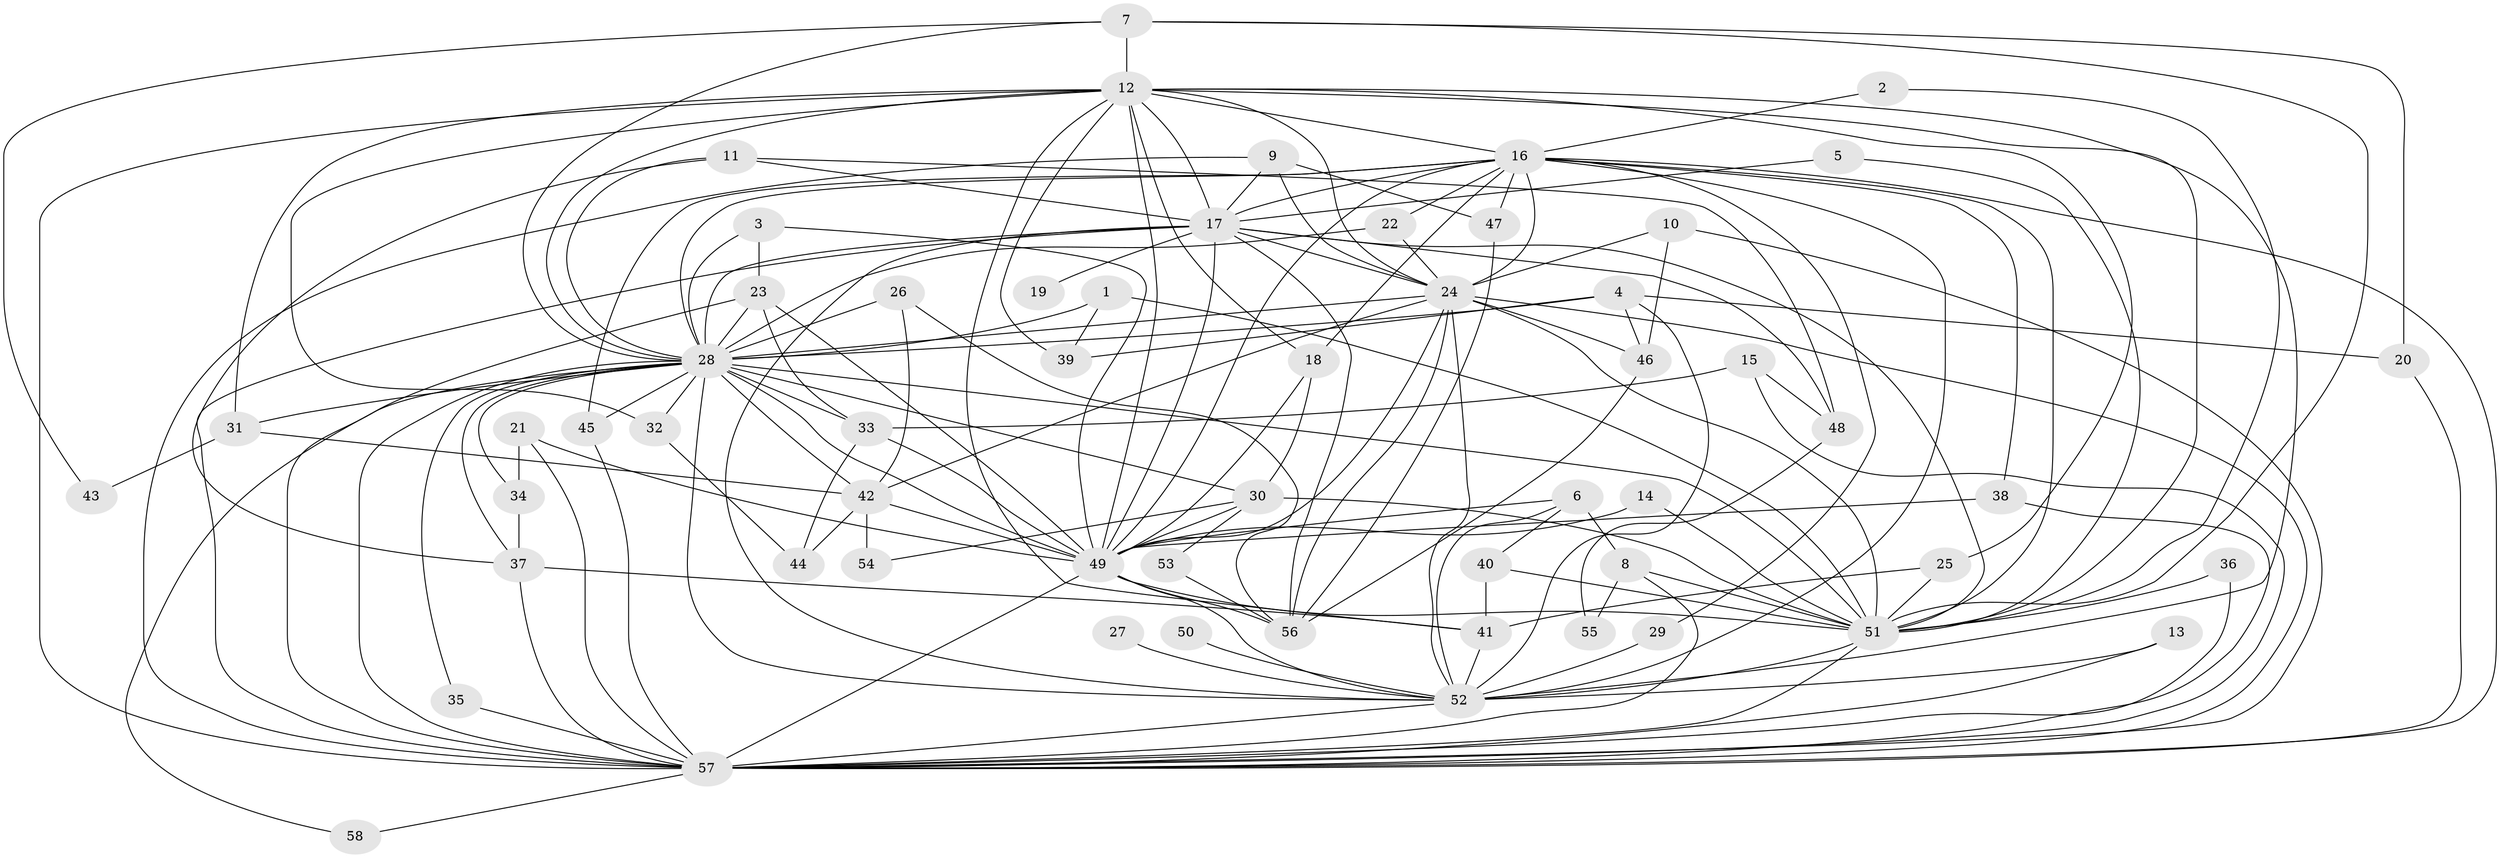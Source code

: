 // original degree distribution, {30: 0.008620689655172414, 22: 0.008620689655172414, 24: 0.017241379310344827, 29: 0.008620689655172414, 21: 0.008620689655172414, 18: 0.017241379310344827, 17: 0.008620689655172414, 20: 0.008620689655172414, 3: 0.22413793103448276, 4: 0.08620689655172414, 2: 0.5344827586206896, 7: 0.017241379310344827, 5: 0.02586206896551724, 6: 0.017241379310344827, 8: 0.008620689655172414}
// Generated by graph-tools (version 1.1) at 2025/01/03/09/25 03:01:16]
// undirected, 58 vertices, 159 edges
graph export_dot {
graph [start="1"]
  node [color=gray90,style=filled];
  1;
  2;
  3;
  4;
  5;
  6;
  7;
  8;
  9;
  10;
  11;
  12;
  13;
  14;
  15;
  16;
  17;
  18;
  19;
  20;
  21;
  22;
  23;
  24;
  25;
  26;
  27;
  28;
  29;
  30;
  31;
  32;
  33;
  34;
  35;
  36;
  37;
  38;
  39;
  40;
  41;
  42;
  43;
  44;
  45;
  46;
  47;
  48;
  49;
  50;
  51;
  52;
  53;
  54;
  55;
  56;
  57;
  58;
  1 -- 28 [weight=1.0];
  1 -- 39 [weight=1.0];
  1 -- 51 [weight=1.0];
  2 -- 16 [weight=1.0];
  2 -- 51 [weight=1.0];
  3 -- 23 [weight=1.0];
  3 -- 28 [weight=1.0];
  3 -- 49 [weight=1.0];
  4 -- 20 [weight=1.0];
  4 -- 28 [weight=1.0];
  4 -- 39 [weight=1.0];
  4 -- 46 [weight=1.0];
  4 -- 52 [weight=1.0];
  5 -- 17 [weight=1.0];
  5 -- 51 [weight=1.0];
  6 -- 8 [weight=1.0];
  6 -- 40 [weight=1.0];
  6 -- 49 [weight=2.0];
  6 -- 52 [weight=1.0];
  7 -- 12 [weight=1.0];
  7 -- 20 [weight=1.0];
  7 -- 28 [weight=1.0];
  7 -- 43 [weight=1.0];
  7 -- 51 [weight=1.0];
  8 -- 51 [weight=1.0];
  8 -- 55 [weight=1.0];
  8 -- 57 [weight=1.0];
  9 -- 17 [weight=1.0];
  9 -- 24 [weight=1.0];
  9 -- 47 [weight=1.0];
  9 -- 57 [weight=1.0];
  10 -- 24 [weight=1.0];
  10 -- 46 [weight=1.0];
  10 -- 57 [weight=1.0];
  11 -- 17 [weight=2.0];
  11 -- 28 [weight=2.0];
  11 -- 37 [weight=1.0];
  11 -- 48 [weight=1.0];
  12 -- 16 [weight=1.0];
  12 -- 17 [weight=1.0];
  12 -- 18 [weight=1.0];
  12 -- 24 [weight=1.0];
  12 -- 25 [weight=1.0];
  12 -- 28 [weight=2.0];
  12 -- 31 [weight=1.0];
  12 -- 32 [weight=1.0];
  12 -- 39 [weight=1.0];
  12 -- 41 [weight=1.0];
  12 -- 49 [weight=1.0];
  12 -- 51 [weight=2.0];
  12 -- 52 [weight=1.0];
  12 -- 57 [weight=2.0];
  13 -- 52 [weight=1.0];
  13 -- 57 [weight=1.0];
  14 -- 49 [weight=1.0];
  14 -- 51 [weight=1.0];
  15 -- 33 [weight=1.0];
  15 -- 48 [weight=1.0];
  15 -- 57 [weight=1.0];
  16 -- 17 [weight=2.0];
  16 -- 18 [weight=1.0];
  16 -- 22 [weight=1.0];
  16 -- 24 [weight=3.0];
  16 -- 28 [weight=3.0];
  16 -- 29 [weight=1.0];
  16 -- 38 [weight=1.0];
  16 -- 45 [weight=1.0];
  16 -- 47 [weight=1.0];
  16 -- 49 [weight=1.0];
  16 -- 51 [weight=1.0];
  16 -- 52 [weight=2.0];
  16 -- 57 [weight=2.0];
  17 -- 19 [weight=1.0];
  17 -- 24 [weight=1.0];
  17 -- 28 [weight=2.0];
  17 -- 48 [weight=1.0];
  17 -- 49 [weight=1.0];
  17 -- 51 [weight=1.0];
  17 -- 52 [weight=1.0];
  17 -- 56 [weight=1.0];
  17 -- 57 [weight=1.0];
  18 -- 30 [weight=1.0];
  18 -- 49 [weight=1.0];
  20 -- 57 [weight=1.0];
  21 -- 34 [weight=1.0];
  21 -- 49 [weight=1.0];
  21 -- 57 [weight=1.0];
  22 -- 24 [weight=1.0];
  22 -- 28 [weight=1.0];
  23 -- 28 [weight=1.0];
  23 -- 33 [weight=1.0];
  23 -- 49 [weight=1.0];
  23 -- 57 [weight=2.0];
  24 -- 28 [weight=3.0];
  24 -- 42 [weight=1.0];
  24 -- 46 [weight=1.0];
  24 -- 49 [weight=1.0];
  24 -- 51 [weight=1.0];
  24 -- 52 [weight=1.0];
  24 -- 56 [weight=1.0];
  24 -- 57 [weight=1.0];
  25 -- 41 [weight=1.0];
  25 -- 51 [weight=1.0];
  26 -- 28 [weight=1.0];
  26 -- 42 [weight=1.0];
  26 -- 56 [weight=1.0];
  27 -- 52 [weight=1.0];
  28 -- 30 [weight=2.0];
  28 -- 31 [weight=1.0];
  28 -- 32 [weight=1.0];
  28 -- 33 [weight=3.0];
  28 -- 34 [weight=1.0];
  28 -- 35 [weight=1.0];
  28 -- 37 [weight=1.0];
  28 -- 42 [weight=3.0];
  28 -- 45 [weight=2.0];
  28 -- 49 [weight=3.0];
  28 -- 51 [weight=3.0];
  28 -- 52 [weight=2.0];
  28 -- 57 [weight=3.0];
  28 -- 58 [weight=1.0];
  29 -- 52 [weight=2.0];
  30 -- 49 [weight=1.0];
  30 -- 51 [weight=1.0];
  30 -- 53 [weight=1.0];
  30 -- 54 [weight=1.0];
  31 -- 42 [weight=1.0];
  31 -- 43 [weight=1.0];
  32 -- 44 [weight=1.0];
  33 -- 44 [weight=1.0];
  33 -- 49 [weight=1.0];
  34 -- 37 [weight=1.0];
  35 -- 57 [weight=1.0];
  36 -- 51 [weight=1.0];
  36 -- 57 [weight=1.0];
  37 -- 41 [weight=1.0];
  37 -- 57 [weight=1.0];
  38 -- 49 [weight=1.0];
  38 -- 57 [weight=1.0];
  40 -- 41 [weight=1.0];
  40 -- 51 [weight=1.0];
  41 -- 52 [weight=1.0];
  42 -- 44 [weight=1.0];
  42 -- 49 [weight=1.0];
  42 -- 54 [weight=1.0];
  45 -- 57 [weight=1.0];
  46 -- 56 [weight=1.0];
  47 -- 56 [weight=1.0];
  48 -- 55 [weight=1.0];
  49 -- 51 [weight=1.0];
  49 -- 52 [weight=1.0];
  49 -- 56 [weight=1.0];
  49 -- 57 [weight=3.0];
  50 -- 52 [weight=1.0];
  51 -- 52 [weight=1.0];
  51 -- 57 [weight=1.0];
  52 -- 57 [weight=1.0];
  53 -- 56 [weight=1.0];
  57 -- 58 [weight=1.0];
}
